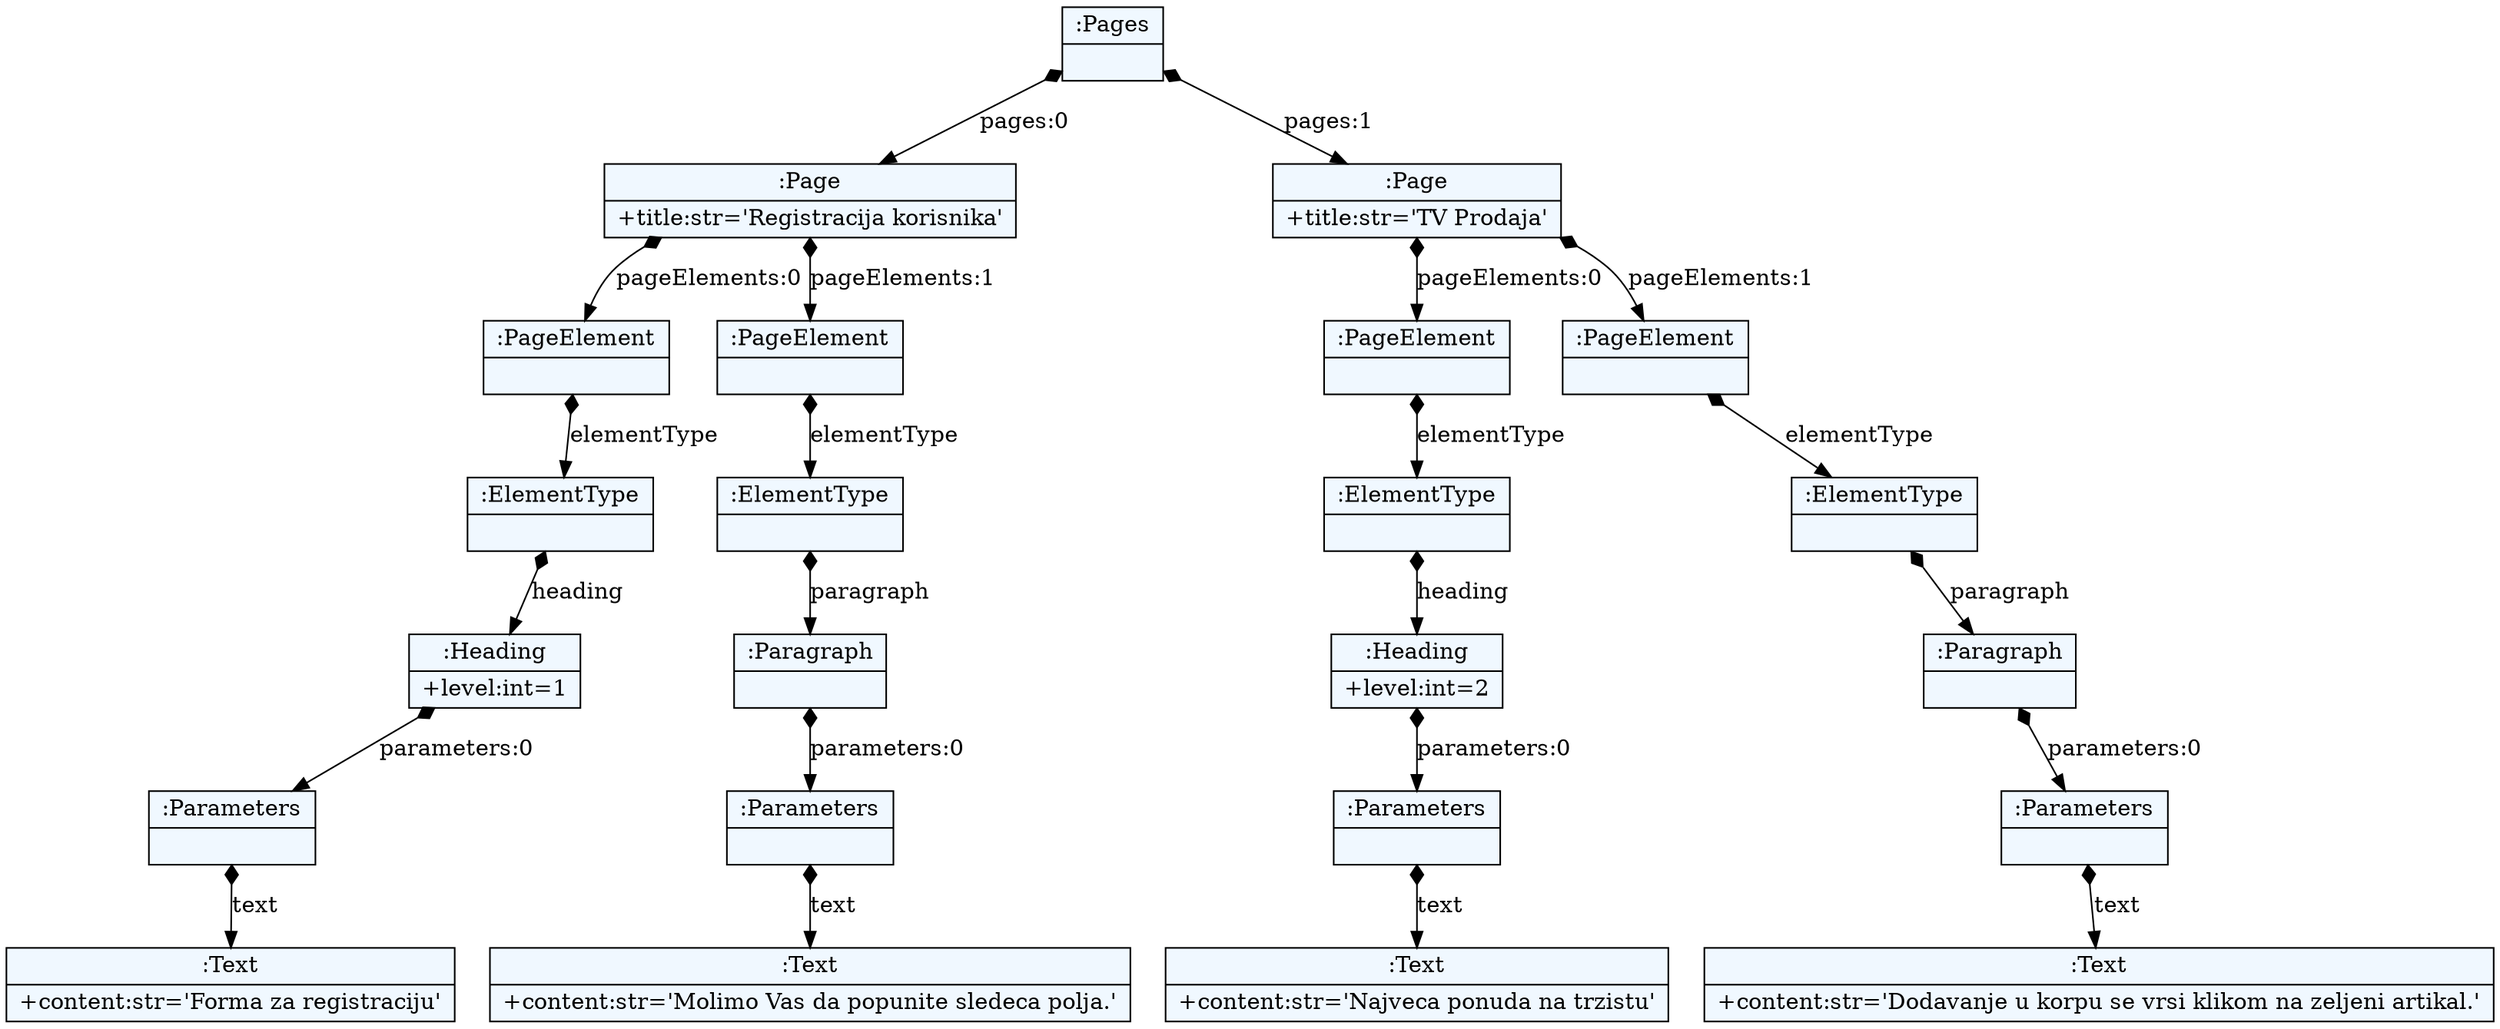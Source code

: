 
    digraph xtext {
    fontname = "Bitstream Vera Sans"
    fontsize = 8
    node[
        shape=record,
        style=filled,
        fillcolor=aliceblue
    ]
    nodesep = 0.3
    edge[dir=black,arrowtail=empty]


2120805510056 -> 2120805510448 [label="pages:0" arrowtail=diamond dir=both]
2120805510448 -> 2120805510560 [label="pageElements:0" arrowtail=diamond dir=both]
2120805510560 -> 2120805511064 [label="elementType" arrowtail=diamond dir=both]
2120805511064 -> 2120805531776 [label="heading" arrowtail=diamond dir=both]
2120805531776 -> 2120805531944 [label="parameters:0" arrowtail=diamond dir=both]
2120805531944 -> 2120805532112 [label="text" arrowtail=diamond dir=both]
2120805532112[label="{:Text|+content:str='Forma za registraciju'\l}"]
2120805531944[label="{:Parameters|}"]
2120805531776[label="{:Heading|+level:int=1\l}"]
2120805511064[label="{:ElementType|}"]
2120805510560[label="{:PageElement|}"]
2120805510448 -> 2120805511008 [label="pageElements:1" arrowtail=diamond dir=both]
2120805511008 -> 2120805531720 [label="elementType" arrowtail=diamond dir=both]
2120805531720 -> 2120805532000 [label="paragraph" arrowtail=diamond dir=both]
2120805532000 -> 2120805532224 [label="parameters:0" arrowtail=diamond dir=both]
2120805532224 -> 2120805532280 [label="text" arrowtail=diamond dir=both]
2120805532280[label="{:Text|+content:str='Molimo Vas da popunite sledeca polja.'\l}"]
2120805532224[label="{:Parameters|}"]
2120805532000[label="{:Paragraph|}"]
2120805531720[label="{:ElementType|}"]
2120805511008[label="{:PageElement|}"]
2120805510448[label="{:Page|+title:str='Registracija korisnika'\l}"]
2120805510056 -> 2120805510504 [label="pages:1" arrowtail=diamond dir=both]
2120805510504 -> 2120805511120 [label="pageElements:0" arrowtail=diamond dir=both]
2120805511120 -> 2120805531888 [label="elementType" arrowtail=diamond dir=both]
2120805531888 -> 2120805532336 [label="heading" arrowtail=diamond dir=both]
2120805532336 -> 2120805532560 [label="parameters:0" arrowtail=diamond dir=both]
2120805532560 -> 2120805532672 [label="text" arrowtail=diamond dir=both]
2120805532672[label="{:Text|+content:str='Najveca ponuda na trzistu'\l}"]
2120805532560[label="{:Parameters|}"]
2120805532336[label="{:Heading|+level:int=2\l}"]
2120805531888[label="{:ElementType|}"]
2120805511120[label="{:PageElement|}"]
2120805510504 -> 2120805531832 [label="pageElements:1" arrowtail=diamond dir=both]
2120805531832 -> 2120805532168 [label="elementType" arrowtail=diamond dir=both]
2120805532168 -> 2120805532504 [label="paragraph" arrowtail=diamond dir=both]
2120805532504 -> 2120805532896 [label="parameters:0" arrowtail=diamond dir=both]
2120805532896 -> 2120805532952 [label="text" arrowtail=diamond dir=both]
2120805532952[label="{:Text|+content:str='Dodavanje u korpu se vrsi klikom na zeljeni artikal.'\l}"]
2120805532896[label="{:Parameters|}"]
2120805532504[label="{:Paragraph|}"]
2120805532168[label="{:ElementType|}"]
2120805531832[label="{:PageElement|}"]
2120805510504[label="{:Page|+title:str='TV Prodaja'\l}"]
2120805510056[label="{:Pages|}"]

}
